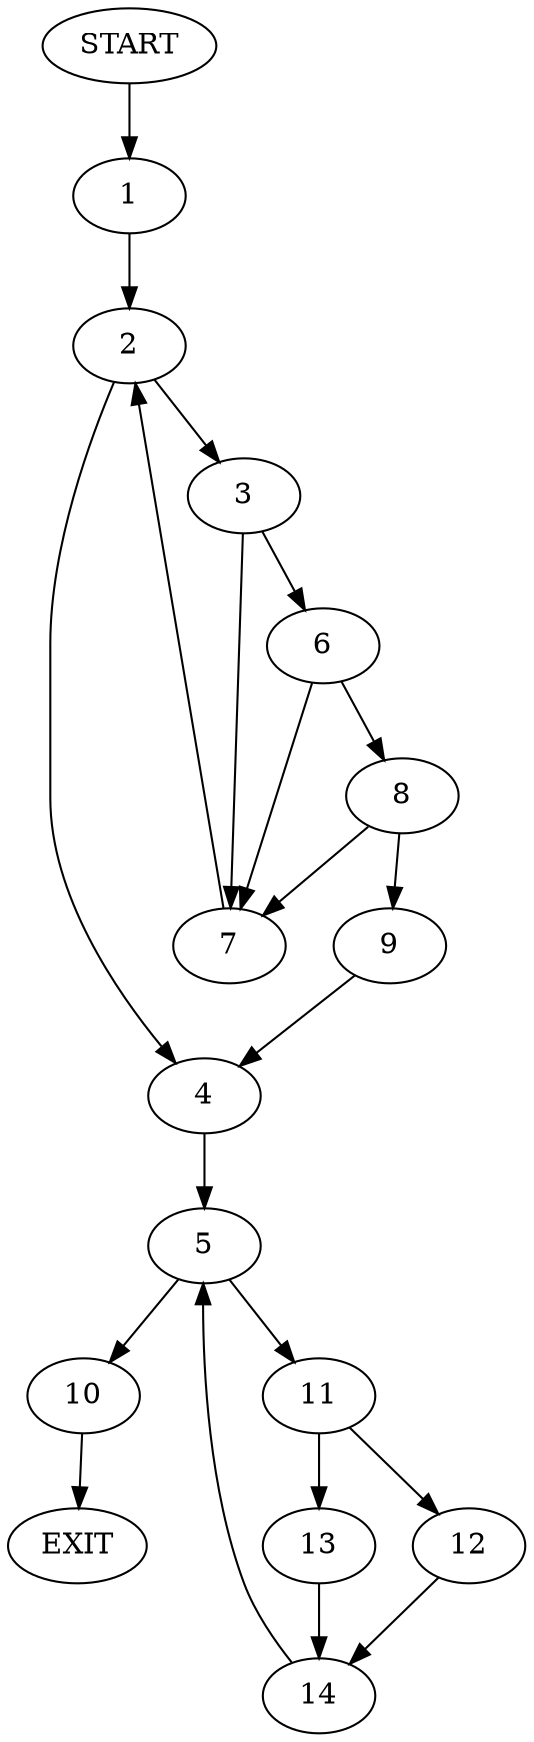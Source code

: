 digraph {
0 [label="START"]
15 [label="EXIT"]
0 -> 1
1 -> 2
2 -> 3
2 -> 4
4 -> 5
3 -> 6
3 -> 7
6 -> 8
6 -> 7
7 -> 2
8 -> 9
8 -> 7
9 -> 4
5 -> 10
5 -> 11
10 -> 15
11 -> 12
11 -> 13
13 -> 14
12 -> 14
14 -> 5
}
